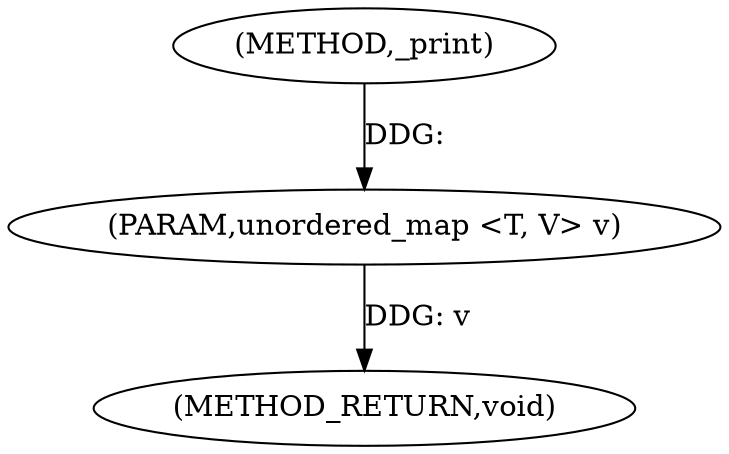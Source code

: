 digraph "_print" {  
"1000167" [label = "(METHOD,_print)" ]
"1000170" [label = "(METHOD_RETURN,void)" ]
"1000168" [label = "(PARAM,unordered_map <T, V> v)" ]
  "1000168" -> "1000170"  [ label = "DDG: v"] 
  "1000167" -> "1000168"  [ label = "DDG: "] 
}
